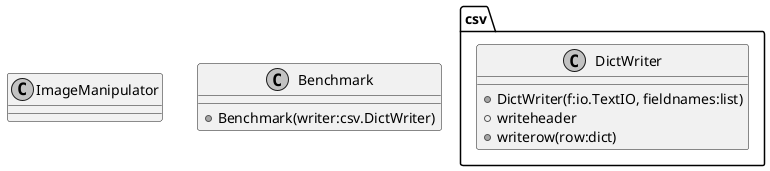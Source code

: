 @startuml

skinparam Monochrome true

/'
Steps :

1. Load a raw or lossless image
2. Resize the image (if necessary) and keep the aspect ratio
3. Save the image as JPEG XL (JXL) according to the quality factor and the chroma subsampling
4. Detect the objects in the saved JXL with YOLO
5. Mesure the speed of the detection in seconds
6. Get the predicted classes, the confidence (%) and the actual classes
7. Save the results in a CSV file

Additional features : log everything in case it goes wrong

Things that should be defined :
    The images we want to use
    The weights and the config files to use with YOLO (ex.: yolo and yolo-tiny)

What needs to be done :

Load JXL from file
Compare the results to the actual classes
Make a good design and integrate everything
'/

class ImageManipulator {
    
}

class Benchmark {
    __
    + Benchmark(writer:csv.DictWriter)
}

class csv.DictWriter {
    __
    + DictWriter(f:io.TextIO, fieldnames:list)
    + writeheader
    + writerow(row:dict)
}

@enduml